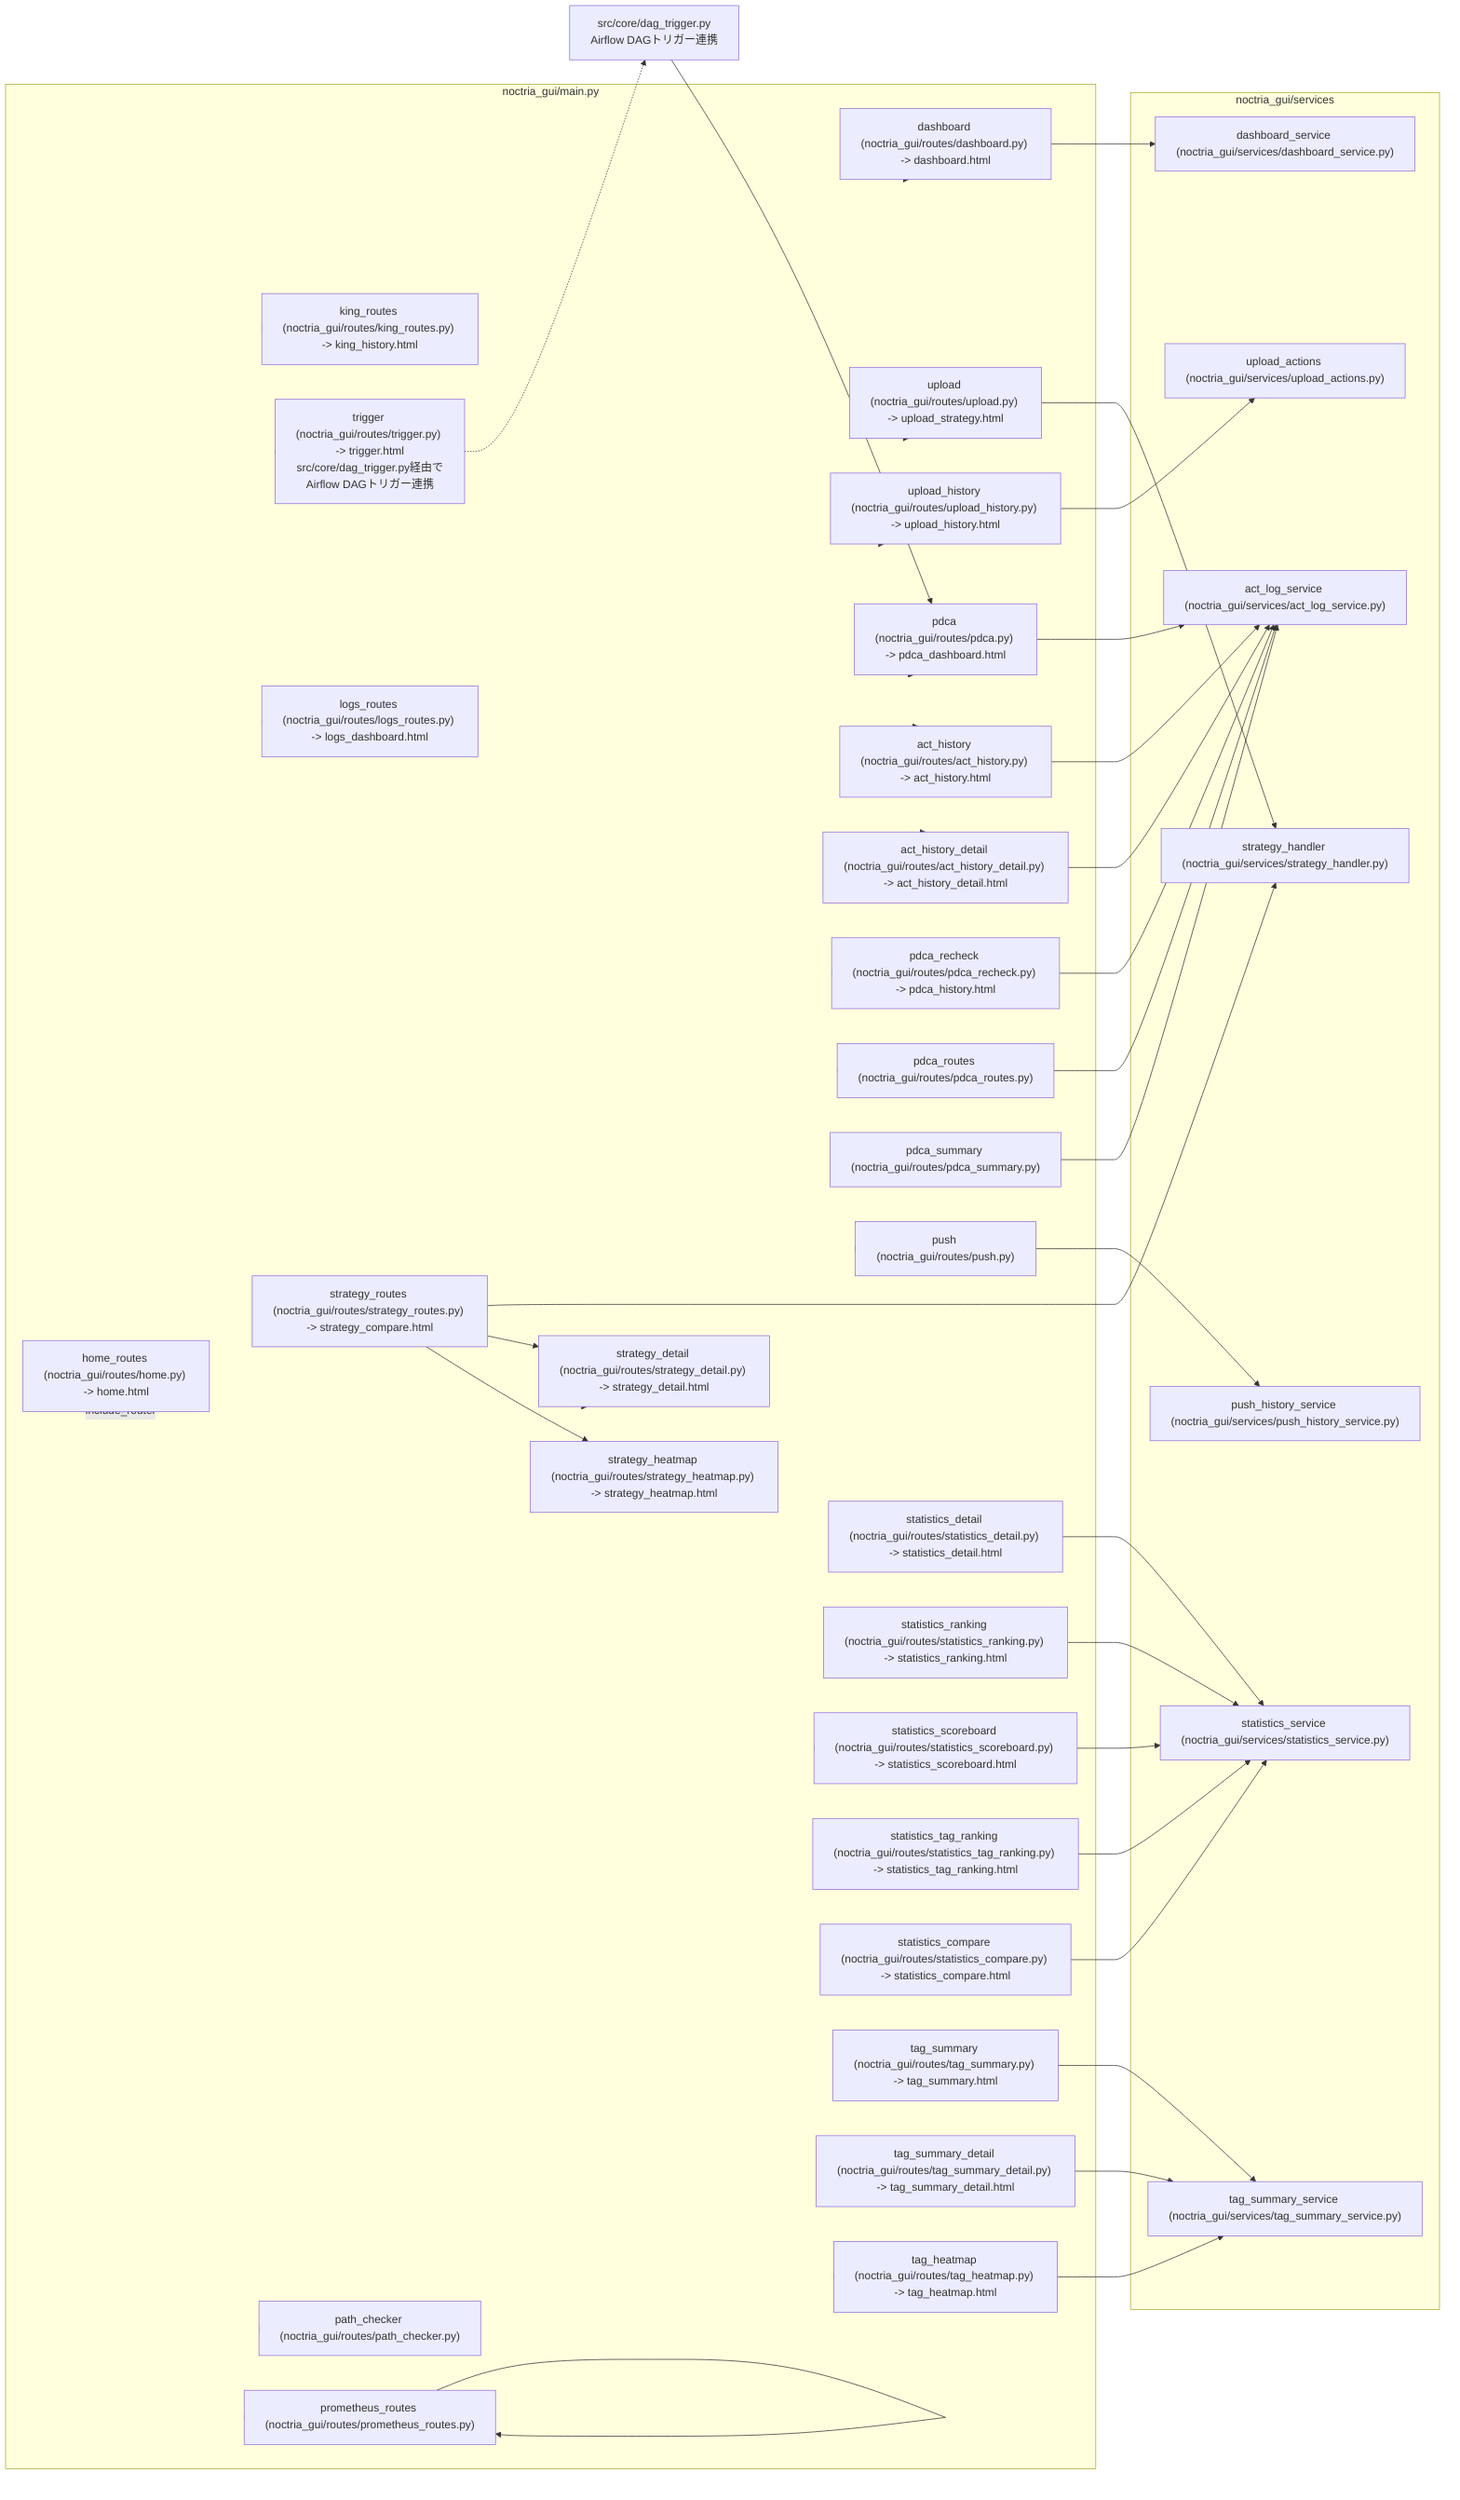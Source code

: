 flowchart LR
  %% メインGUI部分を1つのサブグラフとして整理
  subgraph GUI_Main["noctria_gui/main.py"]
    direction TB
    HOME["home_routes (noctria_gui/routes/home.py) -> home.html"]
    DASHBOARD["dashboard (noctria_gui/routes/dashboard.py) -> dashboard.html"]
    KING["king_routes (noctria_gui/routes/king_routes.py) -> king_history.html"]
    TRIGGER["trigger (noctria_gui/routes/trigger.py) -> trigger.html\nsrc/core/dag_trigger.py経由でAirflow DAGトリガー連携"]
    UPLOAD["upload (noctria_gui/routes/upload.py) -> upload_strategy.html"]
    UPLOAD_HISTORY["upload_history (noctria_gui/routes/upload_history.py) -> upload_history.html"]
    ACT_HISTORY["act_history (noctria_gui/routes/act_history.py) -> act_history.html"]
    ACT_HISTORY_DETAIL["act_history_detail (noctria_gui/routes/act_history_detail.py) -> act_history_detail.html"]
    LOGS["logs_routes (noctria_gui/routes/logs_routes.py) -> logs_dashboard.html"]
    PDCA["pdca (noctria_gui/routes/pdca.py) -> pdca_dashboard.html"]
    PDCA_RECHECK["pdca_recheck (noctria_gui/routes/pdca_recheck.py) -> pdca_history.html"]
    PDCA_ROUTES["pdca_routes (noctria_gui/routes/pdca_routes.py)"]
    PDCA_SUMMARY["pdca_summary (noctria_gui/routes/pdca_summary.py)"]
    PUSH["push (noctria_gui/routes/push.py)"]
    STRATEGY_ROUTES["strategy_routes (noctria_gui/routes/strategy_routes.py) -> strategy_compare.html"]
    STRATEGY_DETAIL["strategy_detail (noctria_gui/routes/strategy_detail.py) -> strategy_detail.html"]
    STRATEGY_HEATMAP["strategy_heatmap (noctria_gui/routes/strategy_heatmap.py) -> strategy_heatmap.html"]
    STAT_DETAIL["statistics_detail (noctria_gui/routes/statistics_detail.py) -> statistics_detail.html"]
    STAT_RANKING["statistics_ranking (noctria_gui/routes/statistics_ranking.py) -> statistics_ranking.html"]
    STAT_SCOREBOARD["statistics_scoreboard (noctria_gui/routes/statistics_scoreboard.py) -> statistics_scoreboard.html"]
    STAT_TAG_RANKING["statistics_tag_ranking (noctria_gui/routes/statistics_tag_ranking.py) -> statistics_tag_ranking.html"]
    STAT_COMPARE["statistics_compare (noctria_gui/routes/statistics_compare.py) -> statistics_compare.html"]
    TAG_SUMMARY["tag_summary (noctria_gui/routes/tag_summary.py) -> tag_summary.html"]
    TAG_SUMMARY_DETAIL["tag_summary_detail (noctria_gui/routes/tag_summary_detail.py) -> tag_summary_detail.html"]
    TAG_HEATMAP["tag_heatmap (noctria_gui/routes/tag_heatmap.py) -> tag_heatmap.html"]
    PATH_CHECKER["path_checker (noctria_gui/routes/path_checker.py)"]
    PROMETHEUS_ROUTES["prometheus_routes (noctria_gui/routes/prometheus_routes.py)"]
  end

  %% サービス部分を別サブグラフに分ける
  subgraph Services["noctria_gui/services"]
    direction TB
    ACT_LOG_SERVICE["act_log_service (noctria_gui/services/act_log_service.py)"]
    DASHBOARD_SERVICE["dashboard_service (noctria_gui/services/dashboard_service.py)"]
    PUSH_HISTORY_SERVICE["push_history_service (noctria_gui/services/push_history_service.py)"]
    STATISTICS_SERVICE["statistics_service (noctria_gui/services/statistics_service.py)"]
    STRATEGY_HANDLER["strategy_handler (noctria_gui/services/strategy_handler.py)"]
    TAG_SUMMARY_SERVICE["tag_summary_service (noctria_gui/services/tag_summary_service.py)"]
    UPLOAD_ACTIONS["upload_actions (noctria_gui/services/upload_actions.py)"]
  end

  %% GUI Mainから各Routesへのinclude
  GUI_Main -->|include_router| HOME
  GUI_Main --> DASHBOARD
  GUI_Main --> KING
  GUI_Main --> TRIGGER
  GUI_Main --> UPLOAD
  GUI_Main --> UPLOAD_HISTORY
  GUI_Main --> ACT_HISTORY
  GUI_Main --> ACT_HISTORY_DETAIL
  GUI_Main --> LOGS
  GUI_Main --> PDCA
  GUI_Main --> PDCA_RECHECK
  GUI_Main --> PDCA_ROUTES
  GUI_Main --> PDCA_SUMMARY
  GUI_Main --> PUSH
  GUI_Main --> STRATEGY_ROUTES
  GUI_Main --> STRATEGY_DETAIL
  GUI_Main --> STRATEGY_HEATMAP
  GUI_Main --> STAT_DETAIL
  GUI_Main --> STAT_RANKING
  GUI_Main --> STAT_SCOREBOARD
  GUI_Main --> STAT_TAG_RANKING
  GUI_Main --> STAT_COMPARE
  GUI_Main --> TAG_SUMMARY
  GUI_Main --> TAG_SUMMARY_DETAIL
  GUI_Main --> TAG_HEATMAP
  GUI_Main --> PATH_CHECKER
  GUI_Main --> PROMETHEUS_ROUTES

  %% Routes が Service を利用
  ACT_HISTORY --> ACT_LOG_SERVICE
  ACT_HISTORY_DETAIL --> ACT_LOG_SERVICE
  PDCA --> ACT_LOG_SERVICE
  PDCA_RECHECK --> ACT_LOG_SERVICE
  PDCA_ROUTES --> ACT_LOG_SERVICE
  PDCA_SUMMARY --> ACT_LOG_SERVICE

  DASHBOARD --> DASHBOARD_SERVICE
  PUSH --> PUSH_HISTORY_SERVICE
  STAT_DETAIL --> STATISTICS_SERVICE
  STAT_RANKING --> STATISTICS_SERVICE
  STAT_SCOREBOARD --> STATISTICS_SERVICE
  STAT_TAG_RANKING --> STATISTICS_SERVICE
  STAT_COMPARE --> STATISTICS_SERVICE
  TAG_SUMMARY --> TAG_SUMMARY_SERVICE
  TAG_SUMMARY_DETAIL --> TAG_SUMMARY_SERVICE
  TAG_HEATMAP --> TAG_SUMMARY_SERVICE
  UPLOAD --> STRATEGY_HANDLER
  UPLOAD_HISTORY --> UPLOAD_ACTIONS
  STRATEGY_ROUTES --> STRATEGY_HANDLER

  PROMETHEUS_ROUTES --> PROMETHEUS_ROUTES

  %% 戦略関連 Routes
  STRATEGY_ROUTES --> STRATEGY_DETAIL
  STRATEGY_ROUTES --> STRATEGY_HEATMAP

  %% GUIのDAGトリガー連携（src/core/dag_trigger.py経由）
  TRIGGER -.-> src_core_dag_trigger["src/core/dag_trigger.py\nAirflow DAGトリガー連携"]
  src_core_dag_trigger --> PDCA